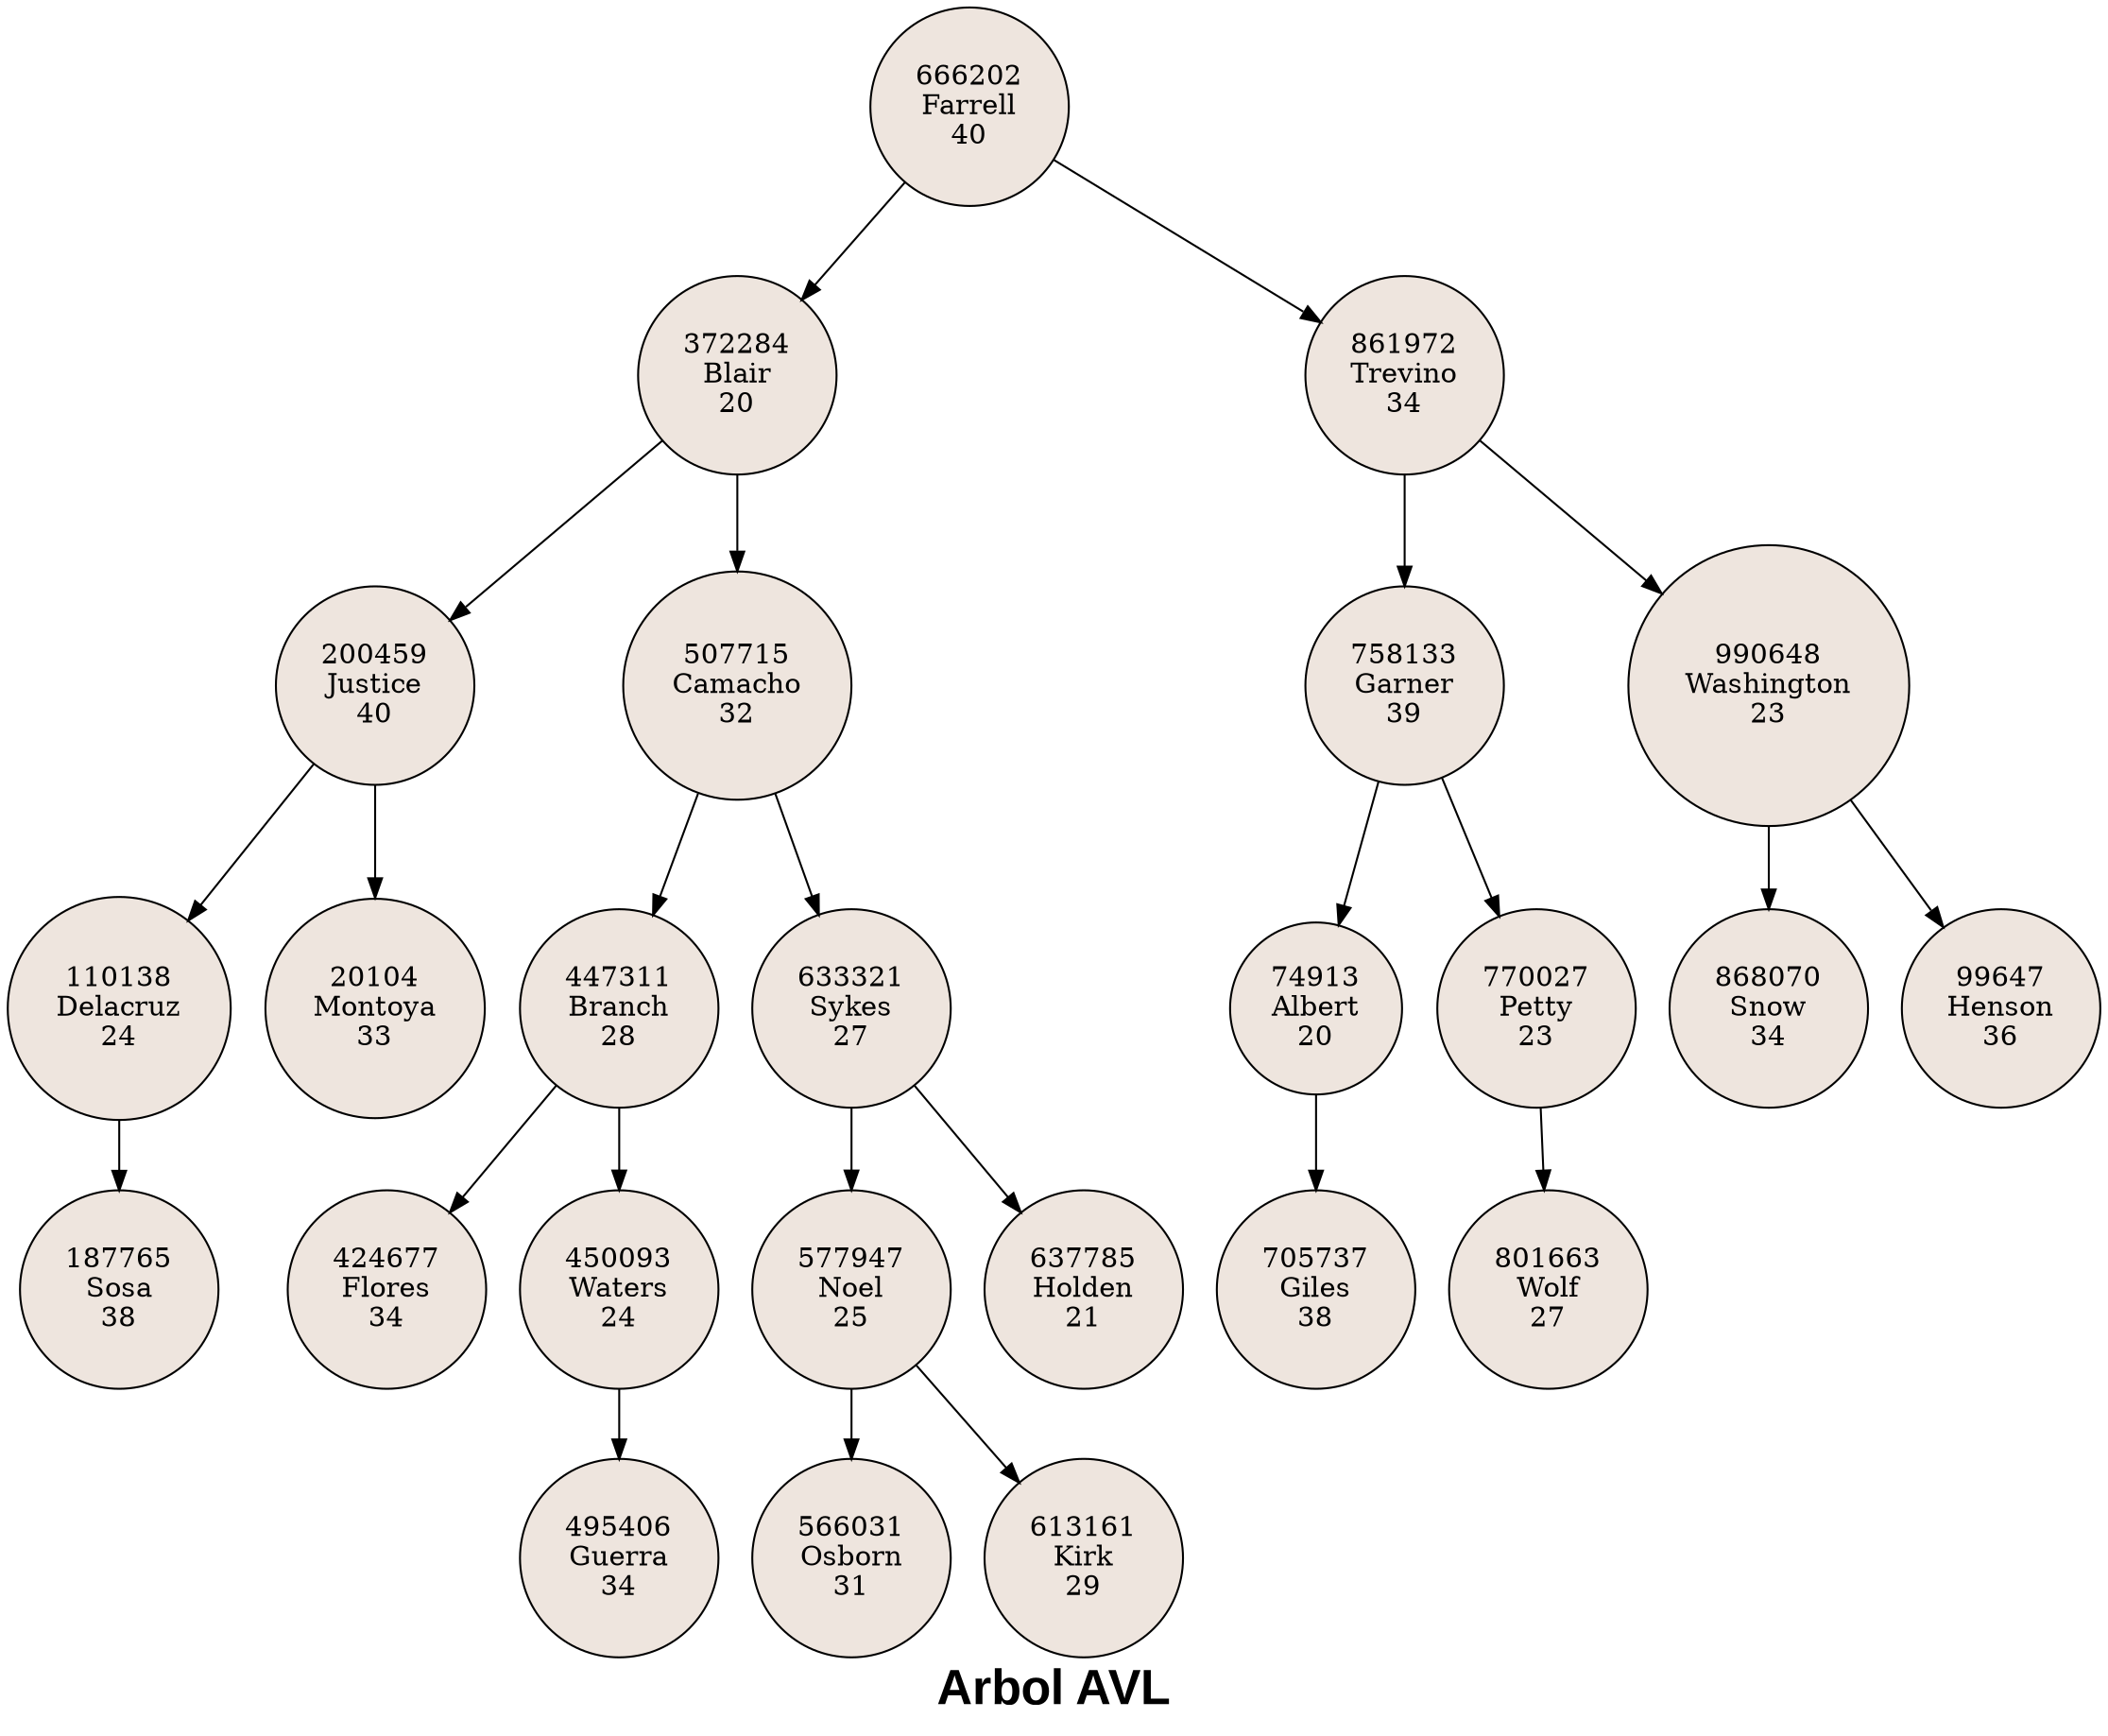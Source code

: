 digraph G{label = "Arbol AVL" fontname="Arial Black" fontsize="25pt";
node [shape = circle, style=filled, fillcolor=seashell2];
nodo5[ label = "666202
Farrell
40"];
nodo6[ label = "372284
Blair
20"];
nodo10[ label = "200459
Justice
40"];
nodo13[ label = "110138
Delacruz
24"];
nodo21[ label = "187765
Sosa
38"];
nodo13:C1->nodo21
nodo10:C0->nodo13
nodo16[ label = "20104
Montoya
33"];
nodo10:C1->nodo16
nodo6:C0->nodo10
nodo17[ label = "507715
Camacho
32"];
nodo22[ label = "447311
Branch
28"];
nodo14[ label = "424677
Flores
34"];
nodo22:C0->nodo14
nodo20[ label = "450093
Waters
24"];
nodo23[ label = "495406
Guerra
34"];
nodo20:C1->nodo23
nodo22:C1->nodo20
nodo17:C0->nodo22
nodo2[ label = "633321
Sykes
27"];
nodo9[ label = "577947
Noel
25"];
nodo25[ label = "566031
Osborn
31"];
nodo9:C0->nodo25
nodo24[ label = "613161
Kirk
29"];
nodo9:C1->nodo24
nodo2:C0->nodo9
nodo7[ label = "637785
Holden
21"];
nodo2:C1->nodo7
nodo17:C1->nodo2
nodo6:C1->nodo17
nodo5:C0->nodo6
nodo1[ label = "861972
Trevino
34"];
nodo15[ label = "758133
Garner
39"];
nodo8[ label = "74913
Albert
20"];
nodo18[ label = "705737
Giles
38"];
nodo8:C0->nodo18
nodo15:C0->nodo8
nodo12[ label = "770027
Petty
23"];
nodo19[ label = "801663
Wolf
27"];
nodo12:C1->nodo19
nodo15:C1->nodo12
nodo1:C0->nodo15
nodo11[ label = "990648
Washington
23"];
nodo3[ label = "868070
Snow
34"];
nodo11:C0->nodo3
nodo4[ label = "99647
Henson
36"];
nodo11:C1->nodo4
nodo1:C1->nodo11
nodo5:C1->nodo1

}
